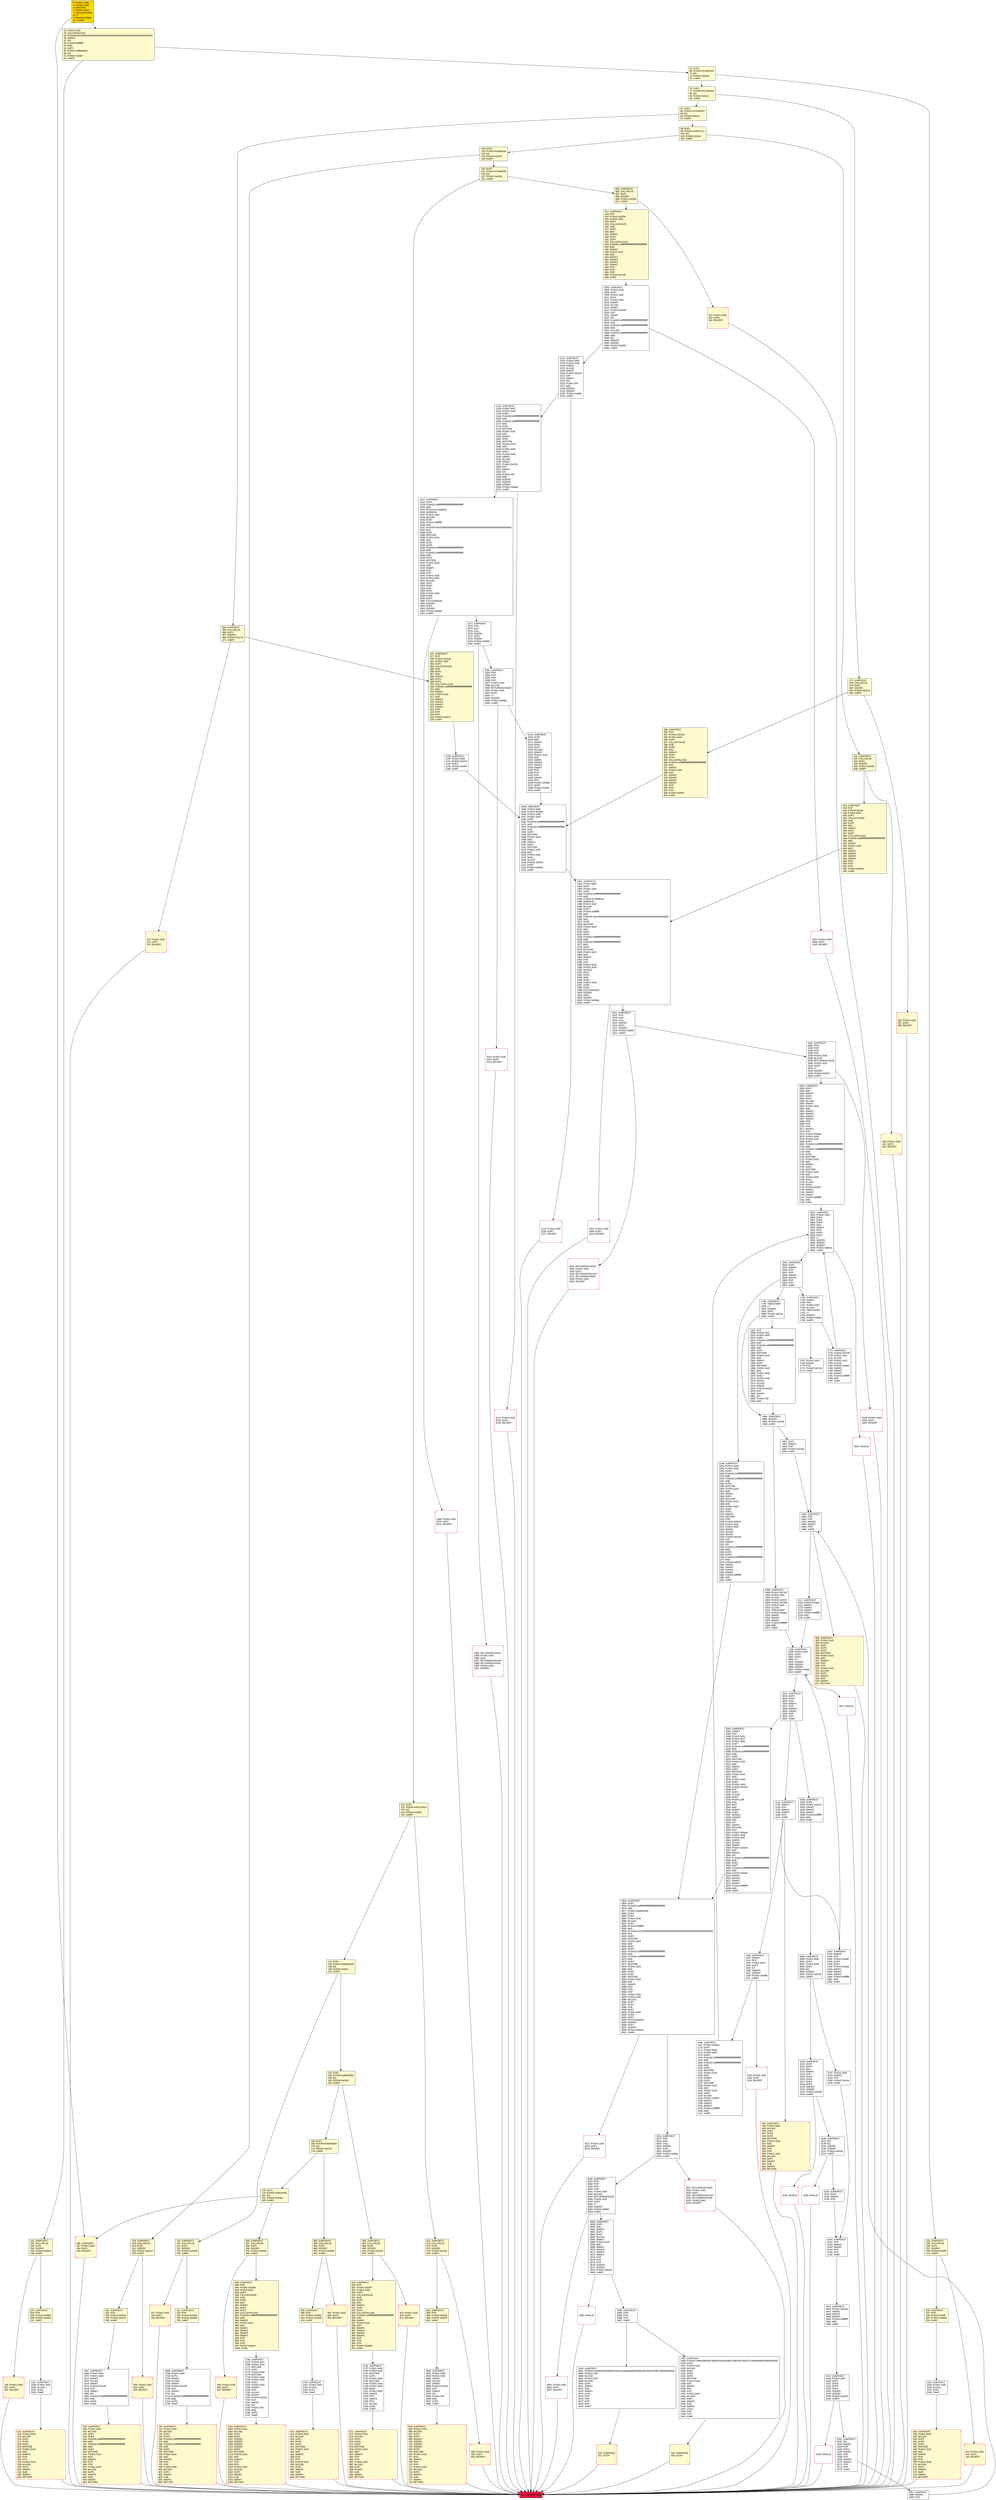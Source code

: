 digraph G {
bgcolor=transparent rankdir=UD;
node [shape=box style=filled color=black fillcolor=white fontname=arial fontcolor=black];
3036 [label="3036: JUMPDEST\l3037: POP\l3038: POP\l3039: POP\l3040: POP\l3041: PUSH1 0x40\l3043: MLOAD\l3044: RETURNDATASIZE\l3045: PUSH1 0x20\l3047: DUP2\l3048: LT\l3049: ISZERO\l3050: PUSH2 0x0bf2\l3053: JUMPI\l" ];
2213 [label="2213: PUSH1 0x00\l2215: DUP1\l2216: REVERT\l" shape=Msquare color=crimson ];
2463 [label="2463: JUMPDEST\l2464: SWAP1\l2465: POP\l2466: PUSH1 0x01\l2468: PUSH1 0x07\l2470: PUSH1 0x00\l2472: DUP7\l2473: PUSH20 0xffffffffffffffffffffffffffffffffffffffff\l2494: AND\l2495: PUSH20 0xffffffffffffffffffffffffffffffffffffffff\l2516: AND\l2517: DUP2\l2518: MSTORE\l2519: PUSH1 0x20\l2521: ADD\l2522: SWAP1\l2523: DUP2\l2524: MSTORE\l2525: PUSH1 0x20\l2527: ADD\l2528: PUSH1 0x00\l2530: SHA3\l2531: PUSH1 0x00\l2533: PUSH2 0x0100\l2536: EXP\l2537: DUP2\l2538: SLOAD\l2539: DUP2\l2540: PUSH1 0xff\l2542: MUL\l2543: NOT\l2544: AND\l2545: SWAP1\l2546: DUP4\l2547: ISZERO\l2548: ISZERO\l2549: MUL\l2550: OR\l2551: SWAP1\l2552: SSTORE\l2553: POP\l2554: PUSH2 0x0a46\l2557: PUSH1 0x08\l2559: PUSH1 0x00\l2561: SWAP1\l2562: SLOAD\l2563: SWAP1\l2564: PUSH2 0x0100\l2567: EXP\l2568: SWAP1\l2569: DIV\l2570: PUSH20 0xffffffffffffffffffffffffffffffffffffffff\l2591: AND\l2592: DUP3\l2593: DUP7\l2594: PUSH20 0xffffffffffffffffffffffffffffffffffffffff\l2615: AND\l2616: PUSH2 0x0b25\l2619: SWAP1\l2620: SWAP3\l2621: SWAP2\l2622: SWAP1\l2623: PUSH4 0xffffffff\l2628: AND\l2629: JUMP\l" ];
431 [label="431: JUMPDEST\l432: CALLVALUE\l433: DUP1\l434: ISZERO\l435: PUSH2 0x01bb\l438: JUMPI\l" fillcolor=lemonchiffon ];
2798 [label="2798: JUMPDEST\l2799: PUSH1 0x00\l2801: DUP3\l2802: DUP3\l2803: GT\l2804: ISZERO\l2805: ISZERO\l2806: ISZERO\l2807: PUSH2 0x0afc\l2810: JUMPI\l" ];
680 [label="680: PUSH1 0x00\l682: DUP1\l683: REVERT\l" fillcolor=lemonchiffon shape=Msquare color=crimson ];
277 [label="277: JUMPDEST\l278: CALLVALUE\l279: DUP1\l280: ISZERO\l281: PUSH2 0x0121\l284: JUMPI\l" fillcolor=lemonchiffon ];
670 [label="670: JUMPDEST\l671: STOP\l" fillcolor=lemonchiffon shape=Msquare color=crimson ];
1138 [label="1138: JUMPDEST\l1139: PUSH1 0x00\l1141: PUSH2 0x047d\l1144: DUP3\l1145: PUSH2 0x040f\l1148: JUMP\l" ];
905 [label="905: JUMPDEST\l906: POP\l907: PUSH2 0x0392\l910: PUSH2 0x0ac8\l913: JUMP\l" fillcolor=lemonchiffon ];
1611 [label="1611: JUMPDEST\l1612: POP\l1613: GAS\l1614: CALL\l1615: ISZERO\l1616: DUP1\l1617: ISZERO\l1618: PUSH2 0x065f\l1621: JUMPI\l" ];
944 [label="944: PUSH1 0x00\l946: DUP1\l947: REVERT\l" fillcolor=lemonchiffon shape=Msquare color=crimson ];
164 [label="164: DUP1\l165: PUSH4 0xbe9a6555\l170: EQ\l171: PUSH2 0x037d\l174: JUMPI\l" fillcolor=lemonchiffon ];
1039 [label="1039: JUMPDEST\l1040: PUSH1 0x00\l1042: PUSH2 0x046b\l1045: PUSH1 0x06\l1047: PUSH1 0x00\l1049: DUP5\l1050: PUSH20 0xffffffffffffffffffffffffffffffffffffffff\l1071: AND\l1072: PUSH20 0xffffffffffffffffffffffffffffffffffffffff\l1093: AND\l1094: DUP2\l1095: MSTORE\l1096: PUSH1 0x20\l1098: ADD\l1099: SWAP1\l1100: DUP2\l1101: MSTORE\l1102: PUSH1 0x20\l1104: ADD\l1105: PUSH1 0x00\l1107: SHA3\l1108: SLOAD\l1109: PUSH2 0x045d\l1112: DUP5\l1113: PUSH2 0x05ab\l1116: JUMP\l" ];
439 [label="439: PUSH1 0x00\l441: DUP1\l442: REVERT\l" fillcolor=lemonchiffon shape=Msquare color=crimson ];
364 [label="364: JUMPDEST\l365: CALLVALUE\l366: DUP1\l367: ISZERO\l368: PUSH2 0x0178\l371: JUMPI\l" fillcolor=lemonchiffon ];
234 [label="234: JUMPDEST\l235: CALLVALUE\l236: DUP1\l237: ISZERO\l238: PUSH2 0x00f6\l241: JUMPI\l" fillcolor=lemonchiffon ];
914 [label="914: JUMPDEST\l915: PUSH1 0x40\l917: MLOAD\l918: DUP1\l919: DUP3\l920: DUP2\l921: MSTORE\l922: PUSH1 0x20\l924: ADD\l925: SWAP2\l926: POP\l927: POP\l928: PUSH1 0x40\l930: MLOAD\l931: DUP1\l932: SWAP2\l933: SUB\l934: SWAP1\l935: RETURN\l" fillcolor=lemonchiffon shape=Msquare color=crimson ];
2442 [label="2442: JUMPDEST\l2443: SWAP2\l2444: POP\l2445: PUSH2 0x099f\l2448: DUP3\l2449: DUP5\l2450: PUSH2 0x0aee\l2453: SWAP1\l2454: SWAP2\l2455: SWAP1\l2456: PUSH4 0xffffffff\l2461: AND\l2462: JUMP\l" ];
1891 [label="1891: DUP1\l1892: SWAP3\l1893: POP\l1894: PUSH2 0x07a8\l1897: JUMP\l" ];
87 [label="87: DUP1\l88: PUSH4 0x19165587\l93: EQ\l94: PUSH2 0x016c\l97: JUMPI\l" fillcolor=lemonchiffon ];
289 [label="289: JUMPDEST\l290: POP\l291: PUSH2 0x0156\l294: PUSH1 0x04\l296: DUP1\l297: CALLDATASIZE\l298: SUB\l299: DUP2\l300: ADD\l301: SWAP1\l302: DUP1\l303: DUP1\l304: CALLDATALOAD\l305: PUSH20 0xffffffffffffffffffffffffffffffffffffffff\l326: AND\l327: SWAP1\l328: PUSH1 0x20\l330: ADD\l331: SWAP1\l332: SWAP3\l333: SWAP2\l334: SWAP1\l335: POP\l336: POP\l337: POP\l338: PUSH2 0x040f\l341: JUMP\l" fillcolor=lemonchiffon ];
731 [label="731: JUMPDEST\l732: POP\l733: PUSH2 0x02e4\l736: PUSH2 0x0a8b\l739: JUMP\l" fillcolor=lemonchiffon ];
901 [label="901: PUSH1 0x00\l903: DUP1\l904: REVERT\l" fillcolor=lemonchiffon shape=Msquare color=crimson ];
1162 [label="1162: PUSH1 0x00\l1164: DUP1\l1165: REVERT\l" shape=Msquare color=crimson ];
1967 [label="1967: JUMPDEST\l1968: PUSH1 0x01\l1970: PUSH1 0x00\l1972: SWAP1\l1973: SLOAD\l1974: SWAP1\l1975: PUSH2 0x0100\l1978: EXP\l1979: SWAP1\l1980: DIV\l1981: PUSH20 0xffffffffffffffffffffffffffffffffffffffff\l2002: AND\l2003: DUP2\l2004: JUMP\l" ];
2823 [label="2823: JUMPDEST\l2824: PUSH1 0x00\l2826: DUP1\l2827: DUP3\l2828: DUP5\l2829: ADD\l2830: SWAP1\l2831: POP\l2832: DUP4\l2833: DUP2\l2834: LT\l2835: ISZERO\l2836: ISZERO\l2837: ISZERO\l2838: PUSH2 0x0b1b\l2841: JUMPI\l" ];
672 [label="672: JUMPDEST\l673: CALLVALUE\l674: DUP1\l675: ISZERO\l676: PUSH2 0x02ac\l679: JUMPI\l" fillcolor=lemonchiffon ];
191 [label="191: JUMPDEST\l192: CALLVALUE\l193: DUP1\l194: ISZERO\l195: PUSH2 0x00cb\l198: JUMPI\l" fillcolor=lemonchiffon ];
605 [label="605: JUMPDEST\l606: CALLVALUE\l607: DUP1\l608: ISZERO\l609: PUSH2 0x0269\l612: JUMPI\l" fillcolor=lemonchiffon ];
429 [label="429: JUMPDEST\l430: STOP\l" fillcolor=lemonchiffon shape=Msquare color=crimson ];
806 [label="806: JUMPDEST\l807: CALLVALUE\l808: DUP1\l809: ISZERO\l810: PUSH2 0x0332\l813: JUMPI\l" fillcolor=lemonchiffon ];
2217 [label="2217: JUMPDEST\l2218: DUP4\l2219: PUSH20 0xffffffffffffffffffffffffffffffffffffffff\l2240: AND\l2241: PUSH4 0x70a08231\l2246: ADDRESS\l2247: PUSH1 0x40\l2249: MLOAD\l2250: DUP3\l2251: PUSH4 0xffffffff\l2256: AND\l2257: PUSH29 0x0100000000000000000000000000000000000000000000000000000000\l2287: MUL\l2288: DUP2\l2289: MSTORE\l2290: PUSH1 0x04\l2292: ADD\l2293: DUP1\l2294: DUP3\l2295: PUSH20 0xffffffffffffffffffffffffffffffffffffffff\l2316: AND\l2317: PUSH20 0xffffffffffffffffffffffffffffffffffffffff\l2338: AND\l2339: DUP2\l2340: MSTORE\l2341: PUSH1 0x20\l2343: ADD\l2344: SWAP2\l2345: POP\l2346: POP\l2347: PUSH1 0x20\l2349: PUSH1 0x40\l2351: MLOAD\l2352: DUP1\l2353: DUP4\l2354: SUB\l2355: DUP2\l2356: PUSH1 0x00\l2358: DUP8\l2359: DUP1\l2360: EXTCODESIZE\l2361: ISZERO\l2362: DUP1\l2363: ISZERO\l2364: PUSH2 0x0944\l2367: JUMPI\l" ];
175 [label="175: DUP1\l176: PUSH4 0xfa01dc06\l181: EQ\l182: PUSH2 0x03a8\l185: JUMPI\l" fillcolor=lemonchiffon ];
893 [label="893: JUMPDEST\l894: CALLVALUE\l895: DUP1\l896: ISZERO\l897: PUSH2 0x0389\l900: JUMPI\l" fillcolor=lemonchiffon ];
1451 [label="1451: JUMPDEST\l1452: PUSH1 0x00\l1454: DUP1\l1455: PUSH1 0x00\l1457: DUP4\l1458: PUSH20 0xffffffffffffffffffffffffffffffffffffffff\l1479: AND\l1480: PUSH4 0x70a08231\l1485: ADDRESS\l1486: PUSH1 0x40\l1488: MLOAD\l1489: DUP3\l1490: PUSH4 0xffffffff\l1495: AND\l1496: PUSH29 0x0100000000000000000000000000000000000000000000000000000000\l1526: MUL\l1527: DUP2\l1528: MSTORE\l1529: PUSH1 0x04\l1531: ADD\l1532: DUP1\l1533: DUP3\l1534: PUSH20 0xffffffffffffffffffffffffffffffffffffffff\l1555: AND\l1556: PUSH20 0xffffffffffffffffffffffffffffffffffffffff\l1577: AND\l1578: DUP2\l1579: MSTORE\l1580: PUSH1 0x20\l1582: ADD\l1583: SWAP2\l1584: POP\l1585: POP\l1586: PUSH1 0x20\l1588: PUSH1 0x40\l1590: MLOAD\l1591: DUP1\l1592: DUP4\l1593: SUB\l1594: DUP2\l1595: PUSH1 0x00\l1597: DUP8\l1598: DUP1\l1599: EXTCODESIZE\l1600: ISZERO\l1601: DUP1\l1602: ISZERO\l1603: PUSH2 0x064b\l1606: JUMPI\l" ];
496 [label="496: JUMPDEST\l497: PUSH1 0x40\l499: MLOAD\l500: DUP1\l501: DUP3\l502: DUP2\l503: MSTORE\l504: PUSH1 0x20\l506: ADD\l507: SWAP2\l508: POP\l509: POP\l510: PUSH1 0x40\l512: MLOAD\l513: DUP1\l514: SWAP2\l515: SUB\l516: SWAP1\l517: RETURN\l" fillcolor=lemonchiffon shape=Msquare color=crimson ];
2811 [label="2811: INVALID\l" shape=Msquare color=crimson ];
1754 [label="1754: JUMPDEST\l1755: SWAP1\l1756: POP\l1757: PUSH1 0x02\l1759: SLOAD\l1760: TIMESTAMP\l1761: LT\l1762: ISZERO\l1763: PUSH2 0x06ef\l1766: JUMPI\l" ];
1807 [label="1807: POP\l1808: PUSH1 0x07\l1810: PUSH1 0x00\l1812: DUP6\l1813: PUSH20 0xffffffffffffffffffffffffffffffffffffffff\l1834: AND\l1835: PUSH20 0xffffffffffffffffffffffffffffffffffffffff\l1856: AND\l1857: DUP2\l1858: MSTORE\l1859: PUSH1 0x20\l1861: ADD\l1862: SWAP1\l1863: DUP2\l1864: MSTORE\l1865: PUSH1 0x20\l1867: ADD\l1868: PUSH1 0x00\l1870: SHA3\l1871: PUSH1 0x00\l1873: SWAP1\l1874: SLOAD\l1875: SWAP1\l1876: PUSH2 0x0100\l1879: EXP\l1880: SWAP1\l1881: DIV\l1882: PUSH1 0xff\l1884: AND\l" ];
65 [label="65: DUP1\l66: PUSH4 0x13d033c0\l71: EQ\l72: PUSH2 0x00ea\l75: JUMPI\l" fillcolor=lemonchiffon ];
539 [label="539: JUMPDEST\l540: PUSH1 0x40\l542: MLOAD\l543: DUP1\l544: DUP3\l545: PUSH20 0xffffffffffffffffffffffffffffffffffffffff\l566: AND\l567: PUSH20 0xffffffffffffffffffffffffffffffffffffffff\l588: AND\l589: DUP2\l590: MSTORE\l591: PUSH1 0x20\l593: ADD\l594: SWAP2\l595: POP\l596: POP\l597: PUSH1 0x40\l599: MLOAD\l600: DUP1\l601: SWAP2\l602: SUB\l603: SWAP1\l604: RETURN\l" fillcolor=lemonchiffon shape=Msquare color=crimson ];
518 [label="518: JUMPDEST\l519: CALLVALUE\l520: DUP1\l521: ISZERO\l522: PUSH2 0x0212\l525: JUMPI\l" fillcolor=lemonchiffon ];
255 [label="255: JUMPDEST\l256: PUSH1 0x40\l258: MLOAD\l259: DUP1\l260: DUP3\l261: DUP2\l262: MSTORE\l263: PUSH1 0x20\l265: ADD\l266: SWAP2\l267: POP\l268: POP\l269: PUSH1 0x40\l271: MLOAD\l272: DUP1\l273: SWAP2\l274: SUB\l275: SWAP1\l276: RETURN\l" fillcolor=lemonchiffon shape=Msquare color=crimson ];
1622 [label="1622: RETURNDATASIZE\l1623: PUSH1 0x00\l1625: DUP1\l1626: RETURNDATACOPY\l1627: RETURNDATASIZE\l1628: PUSH1 0x00\l1630: REVERT\l" shape=Msquare color=crimson ];
1166 [label="1166: JUMPDEST\l1167: PUSH2 0x04e0\l1170: DUP2\l1171: PUSH1 0x06\l1173: PUSH1 0x00\l1175: DUP6\l1176: PUSH20 0xffffffffffffffffffffffffffffffffffffffff\l1197: AND\l1198: PUSH20 0xffffffffffffffffffffffffffffffffffffffff\l1219: AND\l1220: DUP2\l1221: MSTORE\l1222: PUSH1 0x20\l1224: ADD\l1225: SWAP1\l1226: DUP2\l1227: MSTORE\l1228: PUSH1 0x20\l1230: ADD\l1231: PUSH1 0x00\l1233: SHA3\l1234: SLOAD\l1235: PUSH2 0x0b07\l1238: SWAP1\l1239: SWAP2\l1240: SWAP1\l1241: PUSH4 0xffffffff\l1246: AND\l1247: JUMP\l" ];
3054 [label="3054: PUSH1 0x00\l3056: DUP1\l3057: REVERT\l" shape=Msquare color=crimson ];
684 [label="684: JUMPDEST\l685: POP\l686: PUSH2 0x02b5\l689: PUSH2 0x0a78\l692: JUMP\l" fillcolor=lemonchiffon ];
3101 [label="3101: PUSH1 0x00\l3103: SWAP2\l3104: POP\l3105: PUSH2 0x0c44\l3108: JUMP\l" ];
242 [label="242: PUSH1 0x00\l244: DUP1\l245: REVERT\l" fillcolor=lemonchiffon shape=Msquare color=crimson ];
2383 [label="2383: RETURNDATASIZE\l2384: PUSH1 0x00\l2386: DUP1\l2387: RETURNDATACOPY\l2388: RETURNDATASIZE\l2389: PUSH1 0x00\l2391: REVERT\l" shape=Msquare color=crimson ];
2630 [label="2630: JUMPDEST\l2631: PUSH32 0x44825a4b2df8acb19ce4e1afba9aa850c8b65cdb7942e2078f27d0b0960efee6\l2664: PUSH1 0x40\l2666: MLOAD\l2667: PUSH1 0x40\l2669: MLOAD\l2670: DUP1\l2671: SWAP2\l2672: SUB\l2673: SWAP1\l2674: LOG1\l2675: POP\l2676: POP\l2677: POP\l2678: POP\l2679: JUMP\l" ];
2128 [label="2128: JUMPDEST\l2129: PUSH1 0x07\l2131: PUSH1 0x00\l2133: DUP6\l2134: PUSH20 0xffffffffffffffffffffffffffffffffffffffff\l2155: AND\l2156: PUSH20 0xffffffffffffffffffffffffffffffffffffffff\l2177: AND\l2178: DUP2\l2179: MSTORE\l2180: PUSH1 0x20\l2182: ADD\l2183: SWAP1\l2184: DUP2\l2185: MSTORE\l2186: PUSH1 0x20\l2188: ADD\l2189: PUSH1 0x00\l2191: SHA3\l2192: PUSH1 0x00\l2194: SWAP1\l2195: SLOAD\l2196: SWAP1\l2197: PUSH2 0x0100\l2200: EXP\l2201: SWAP1\l2202: DIV\l2203: PUSH1 0xff\l2205: AND\l2206: ISZERO\l2207: ISZERO\l2208: ISZERO\l2209: PUSH2 0x08a9\l2212: JUMPI\l" ];
376 [label="376: JUMPDEST\l377: POP\l378: PUSH2 0x01ad\l381: PUSH1 0x04\l383: DUP1\l384: CALLDATASIZE\l385: SUB\l386: DUP2\l387: ADD\l388: SWAP1\l389: DUP1\l390: DUP1\l391: CALLDATALOAD\l392: PUSH20 0xffffffffffffffffffffffffffffffffffffffff\l413: AND\l414: SWAP1\l415: PUSH1 0x20\l417: ADD\l418: SWAP1\l419: SWAP3\l420: SWAP2\l421: SWAP1\l422: POP\l423: POP\l424: POP\l425: PUSH2 0x0472\l428: JUMP\l" fillcolor=lemonchiffon ];
1392 [label="1392: JUMPDEST\l1393: PUSH32 0xfb81f9b30d73d830c3544b34d827c08142579ee75710b490bab0b3995468c565\l1426: DUP2\l1427: PUSH1 0x40\l1429: MLOAD\l1430: DUP1\l1431: DUP3\l1432: DUP2\l1433: MSTORE\l1434: PUSH1 0x20\l1436: ADD\l1437: SWAP2\l1438: POP\l1439: POP\l1440: PUSH1 0x40\l1442: MLOAD\l1443: DUP1\l1444: SWAP2\l1445: SUB\l1446: SWAP1\l1447: LOG1\l1448: POP\l1449: POP\l1450: JUMP\l" ];
2392 [label="2392: JUMPDEST\l2393: POP\l2394: POP\l2395: POP\l2396: POP\l2397: PUSH1 0x40\l2399: MLOAD\l2400: RETURNDATASIZE\l2401: PUSH1 0x20\l2403: DUP2\l2404: LT\l2405: ISZERO\l2406: PUSH2 0x096e\l2409: JUMPI\l" ];
3140 [label="3140: JUMPDEST\l3141: POP\l3142: SWAP3\l3143: SWAP2\l3144: POP\l3145: POP\l3146: JUMP\l" ];
1898 [label="1898: JUMPDEST\l1899: PUSH2 0x07a5\l1902: PUSH1 0x04\l1904: SLOAD\l1905: PUSH2 0x0797\l1908: PUSH2 0x0788\l1911: PUSH1 0x03\l1913: SLOAD\l1914: TIMESTAMP\l1915: PUSH2 0x0aee\l1918: SWAP1\l1919: SWAP2\l1920: SWAP1\l1921: PUSH4 0xffffffff\l1926: AND\l1927: JUMP\l" ];
3012 [label="3012: PUSH1 0x00\l3014: DUP1\l3015: REVERT\l" shape=Msquare color=crimson ];
3174 [label="3174: EXIT BLOCK\l" fillcolor=crimson ];
199 [label="199: PUSH1 0x00\l201: DUP1\l202: REVERT\l" fillcolor=lemonchiffon shape=Msquare color=crimson ];
212 [label="212: JUMPDEST\l213: PUSH1 0x40\l215: MLOAD\l216: DUP1\l217: DUP3\l218: DUP2\l219: MSTORE\l220: PUSH1 0x20\l222: ADD\l223: SWAP2\l224: POP\l225: POP\l226: PUSH1 0x40\l228: MLOAD\l229: DUP1\l230: SWAP2\l231: SUB\l232: SWAP1\l233: RETURN\l" fillcolor=lemonchiffon shape=Msquare color=crimson ];
246 [label="246: JUMPDEST\l247: POP\l248: PUSH2 0x00ff\l251: PUSH2 0x0409\l254: JUMP\l" fillcolor=lemonchiffon ];
120 [label="120: DUP1\l121: PUSH4 0x74a8f103\l126: EQ\l127: PUSH2 0x025d\l130: JUMPI\l" fillcolor=lemonchiffon ];
1928 [label="1928: JUMPDEST\l1929: DUP5\l1930: PUSH2 0x0c10\l1933: SWAP1\l1934: SWAP2\l1935: SWAP1\l1936: PUSH4 0xffffffff\l1941: AND\l1942: JUMP\l" ];
2853 [label="2853: JUMPDEST\l2854: DUP3\l2855: PUSH20 0xffffffffffffffffffffffffffffffffffffffff\l2876: AND\l2877: PUSH4 0xa9059cbb\l2882: DUP4\l2883: DUP4\l2884: PUSH1 0x40\l2886: MLOAD\l2887: DUP4\l2888: PUSH4 0xffffffff\l2893: AND\l2894: PUSH29 0x0100000000000000000000000000000000000000000000000000000000\l2924: MUL\l2925: DUP2\l2926: MSTORE\l2927: PUSH1 0x04\l2929: ADD\l2930: DUP1\l2931: DUP4\l2932: PUSH20 0xffffffffffffffffffffffffffffffffffffffff\l2953: AND\l2954: PUSH20 0xffffffffffffffffffffffffffffffffffffffff\l2975: AND\l2976: DUP2\l2977: MSTORE\l2978: PUSH1 0x20\l2980: ADD\l2981: DUP3\l2982: DUP2\l2983: MSTORE\l2984: PUSH1 0x20\l2986: ADD\l2987: SWAP3\l2988: POP\l2989: POP\l2990: POP\l2991: PUSH1 0x20\l2993: PUSH1 0x40\l2995: MLOAD\l2996: DUP1\l2997: DUP4\l2998: SUB\l2999: DUP2\l3000: PUSH1 0x00\l3002: DUP8\l3003: DUP1\l3004: EXTCODESIZE\l3005: ISZERO\l3006: DUP1\l3007: ISZERO\l3008: PUSH2 0x0bc8\l3011: JUMPI\l" ];
2760 [label="2760: JUMPDEST\l2761: PUSH1 0x03\l2763: SLOAD\l2764: DUP2\l2765: JUMP\l" ];
13 [label="13: PUSH1 0x00\l15: CALLDATALOAD\l16: PUSH29 0x0100000000000000000000000000000000000000000000000000000000\l46: SWAP1\l47: DIV\l48: PUSH4 0xffffffff\l53: AND\l54: DUP1\l55: PUSH4 0x0fb5a6b4\l60: EQ\l61: PUSH2 0x00bf\l64: JUMPI\l" fillcolor=lemonchiffon ];
2005 [label="2005: JUMPDEST\l2006: PUSH1 0x00\l2008: DUP1\l2009: PUSH1 0x00\l2011: DUP1\l2012: PUSH1 0x00\l2014: SWAP1\l2015: SLOAD\l2016: SWAP1\l2017: PUSH2 0x0100\l2020: EXP\l2021: SWAP1\l2022: DIV\l2023: PUSH20 0xffffffffffffffffffffffffffffffffffffffff\l2044: AND\l2045: PUSH20 0xffffffffffffffffffffffffffffffffffffffff\l2066: AND\l2067: CALLER\l2068: PUSH20 0xffffffffffffffffffffffffffffffffffffffff\l2089: AND\l2090: EQ\l2091: ISZERO\l2092: ISZERO\l2093: PUSH2 0x0835\l2096: JUMPI\l" ];
818 [label="818: JUMPDEST\l819: POP\l820: PUSH2 0x0367\l823: PUSH1 0x04\l825: DUP1\l826: CALLDATASIZE\l827: SUB\l828: DUP2\l829: ADD\l830: SWAP1\l831: DUP1\l832: DUP1\l833: CALLDATALOAD\l834: PUSH20 0xffffffffffffffffffffffffffffffffffffffff\l855: AND\l856: SWAP1\l857: PUSH1 0x20\l859: ADD\l860: SWAP1\l861: SWAP3\l862: SWAP2\l863: SWAP1\l864: POP\l865: POP\l866: POP\l867: PUSH2 0x0ab0\l870: JUMP\l" fillcolor=lemonchiffon ];
1033 [label="1033: JUMPDEST\l1034: PUSH1 0x02\l1036: SLOAD\l1037: DUP2\l1038: JUMP\l" ];
2736 [label="2736: JUMPDEST\l2737: PUSH1 0x06\l2739: PUSH1 0x20\l2741: MSTORE\l2742: DUP1\l2743: PUSH1 0x00\l2745: MSTORE\l2746: PUSH1 0x40\l2748: PUSH1 0x00\l2750: SHA3\l2751: PUSH1 0x00\l2753: SWAP2\l2754: POP\l2755: SWAP1\l2756: POP\l2757: SLOAD\l2758: DUP2\l2759: JUMP\l" ];
3161 [label="3161: JUMPDEST\l3162: DIV\l3163: SWAP1\l3164: POP\l3165: DUP1\l3166: SWAP2\l3167: POP\l3168: POP\l3169: SWAP3\l3170: SWAP2\l3171: POP\l3172: POP\l3173: JUMP\l" ];
727 [label="727: PUSH1 0x00\l729: DUP1\l730: REVERT\l" fillcolor=lemonchiffon shape=Msquare color=crimson ];
2843 [label="2843: JUMPDEST\l2844: DUP1\l2845: SWAP2\l2846: POP\l2847: POP\l2848: SWAP3\l2849: SWAP2\l2850: POP\l2851: POP\l2852: JUMP\l" ];
2766 [label="2766: JUMPDEST\l2767: PUSH1 0x07\l2769: PUSH1 0x20\l2771: MSTORE\l2772: DUP1\l2773: PUSH1 0x00\l2775: MSTORE\l2776: PUSH1 0x40\l2778: PUSH1 0x00\l2780: SHA3\l2781: PUSH1 0x00\l2783: SWAP2\l2784: POP\l2785: SLOAD\l2786: SWAP1\l2787: PUSH2 0x0100\l2790: EXP\l2791: SWAP1\l2792: DIV\l2793: PUSH1 0xff\l2795: AND\l2796: DUP2\l2797: JUMP\l" ];
1631 [label="1631: JUMPDEST\l1632: POP\l1633: POP\l1634: POP\l1635: POP\l1636: PUSH1 0x40\l1638: MLOAD\l1639: RETURNDATASIZE\l1640: PUSH1 0x20\l1642: DUP2\l1643: LT\l1644: ISZERO\l1645: PUSH2 0x0675\l1648: JUMPI\l" ];
1775 [label="1775: JUMPDEST\l1776: PUSH2 0x0706\l1779: PUSH1 0x04\l1781: SLOAD\l1782: PUSH1 0x03\l1784: SLOAD\l1785: PUSH2 0x0b07\l1788: SWAP1\l1789: SWAP2\l1790: SWAP1\l1791: PUSH4 0xffffffff\l1796: AND\l1797: JUMP\l" ];
203 [label="203: JUMPDEST\l204: POP\l205: PUSH2 0x00d4\l208: PUSH2 0x0403\l211: JUMP\l" fillcolor=lemonchiffon ];
617 [label="617: JUMPDEST\l618: POP\l619: PUSH2 0x029e\l622: PUSH1 0x04\l624: DUP1\l625: CALLDATASIZE\l626: SUB\l627: DUP2\l628: ADD\l629: SWAP1\l630: DUP1\l631: DUP1\l632: CALLDATALOAD\l633: PUSH20 0xffffffffffffffffffffffffffffffffffffffff\l654: AND\l655: SWAP1\l656: PUSH1 0x20\l658: ADD\l659: SWAP1\l660: SWAP3\l661: SWAP2\l662: SWAP1\l663: POP\l664: POP\l665: POP\l666: PUSH2 0x07d5\l669: JUMP\l" fillcolor=lemonchiffon ];
3135 [label="3135: INVALID\l" shape=Msquare color=crimson ];
693 [label="693: JUMPDEST\l694: PUSH1 0x40\l696: MLOAD\l697: DUP1\l698: DUP3\l699: ISZERO\l700: ISZERO\l701: ISZERO\l702: ISZERO\l703: DUP2\l704: MSTORE\l705: PUSH1 0x20\l707: ADD\l708: SWAP2\l709: POP\l710: POP\l711: PUSH1 0x40\l713: MLOAD\l714: DUP1\l715: SWAP2\l716: SUB\l717: SWAP1\l718: RETURN\l" fillcolor=lemonchiffon shape=Msquare color=crimson ];
1117 [label="1117: JUMPDEST\l1118: PUSH2 0x0aee\l1121: SWAP1\l1122: SWAP2\l1123: SWAP1\l1124: PUSH4 0xffffffff\l1129: AND\l1130: JUMP\l" ];
3125 [label="3125: INVALID\l" shape=Msquare color=crimson ];
2101 [label="2101: JUMPDEST\l2102: PUSH1 0x05\l2104: PUSH1 0x00\l2106: SWAP1\l2107: SLOAD\l2108: SWAP1\l2109: PUSH2 0x0100\l2112: EXP\l2113: SWAP1\l2114: DIV\l2115: PUSH1 0xff\l2117: AND\l2118: ISZERO\l2119: ISZERO\l2120: PUSH2 0x0850\l2123: JUMPI\l" ];
814 [label="814: PUSH1 0x00\l816: DUP1\l817: REVERT\l" fillcolor=lemonchiffon shape=Msquare color=crimson ];
1767 [label="1767: PUSH1 0x00\l1769: SWAP3\l1770: POP\l1771: PUSH2 0x07a8\l1774: JUMP\l" ];
2097 [label="2097: PUSH1 0x00\l2099: DUP1\l2100: REVERT\l" shape=Msquare color=crimson ];
2414 [label="2414: JUMPDEST\l2415: DUP2\l2416: ADD\l2417: SWAP1\l2418: DUP1\l2419: DUP1\l2420: MLOAD\l2421: SWAP1\l2422: PUSH1 0x20\l2424: ADD\l2425: SWAP1\l2426: SWAP3\l2427: SWAP2\l2428: SWAP1\l2429: POP\l2430: POP\l2431: POP\l2432: SWAP3\l2433: POP\l2434: PUSH2 0x098a\l2437: DUP5\l2438: PUSH2 0x040f\l2441: JUMP\l" ];
1957 [label="1957: JUMPDEST\l1958: SWAP3\l1959: POP\l" ];
109 [label="109: DUP1\l110: PUSH4 0x38af3eed\l115: EQ\l116: PUSH2 0x0206\l119: JUMPI\l" fillcolor=lemonchiffon ];
3147 [label="3147: JUMPDEST\l3148: PUSH1 0x00\l3150: DUP1\l3151: DUP3\l3152: DUP5\l3153: DUP2\l3154: ISZERO\l3155: ISZERO\l3156: PUSH2 0x0c59\l3159: JUMPI\l" ];
2842 [label="2842: INVALID\l" shape=Msquare color=crimson ];
3058 [label="3058: JUMPDEST\l3059: DUP2\l3060: ADD\l3061: SWAP1\l3062: DUP1\l3063: DUP1\l3064: MLOAD\l3065: SWAP1\l3066: PUSH1 0x20\l3068: ADD\l3069: SWAP1\l3070: SWAP3\l3071: SWAP2\l3072: SWAP1\l3073: POP\l3074: POP\l3075: POP\l3076: ISZERO\l3077: ISZERO\l3078: PUSH2 0x0c0b\l3081: JUMPI\l" ];
153 [label="153: DUP1\l154: PUSH4 0x9852595c\l159: EQ\l160: PUSH2 0x0326\l163: JUMPI\l" fillcolor=lemonchiffon ];
1798 [label="1798: JUMPDEST\l1799: TIMESTAMP\l1800: LT\l1801: ISZERO\l1802: DUP1\l1803: PUSH2 0x075d\l1806: JUMPI\l" ];
0 [label="0: PUSH1 0x80\l2: PUSH1 0x40\l4: MSTORE\l5: PUSH1 0x04\l7: CALLDATASIZE\l8: LT\l9: PUSH2 0x00ba\l12: JUMPI\l" fillcolor=lemonchiffon shape=Msquare fillcolor=gold ];
526 [label="526: PUSH1 0x00\l528: DUP1\l529: REVERT\l" fillcolor=lemonchiffon shape=Msquare color=crimson ];
3082 [label="3082: INVALID\l" shape=Msquare color=crimson ];
719 [label="719: JUMPDEST\l720: CALLVALUE\l721: DUP1\l722: ISZERO\l723: PUSH2 0x02db\l726: JUMPI\l" fillcolor=lemonchiffon ];
740 [label="740: JUMPDEST\l741: PUSH1 0x40\l743: MLOAD\l744: DUP1\l745: DUP3\l746: PUSH20 0xffffffffffffffffffffffffffffffffffffffff\l767: AND\l768: PUSH20 0xffffffffffffffffffffffffffffffffffffffff\l789: AND\l790: DUP2\l791: MSTORE\l792: PUSH1 0x20\l794: ADD\l795: SWAP2\l796: POP\l797: POP\l798: PUSH1 0x40\l800: MLOAD\l801: DUP1\l802: SWAP2\l803: SUB\l804: SWAP1\l805: RETURN\l" fillcolor=lemonchiffon shape=Msquare color=crimson ];
3088 [label="3088: JUMPDEST\l3089: PUSH1 0x00\l3091: DUP1\l3092: PUSH1 0x00\l3094: DUP5\l3095: EQ\l3096: ISZERO\l3097: PUSH2 0x0c25\l3100: JUMPI\l" ];
285 [label="285: PUSH1 0x00\l287: DUP1\l288: REVERT\l" fillcolor=lemonchiffon shape=Msquare color=crimson ];
2699 [label="2699: JUMPDEST\l2700: PUSH1 0x00\l2702: DUP1\l2703: SWAP1\l2704: SLOAD\l2705: SWAP1\l2706: PUSH2 0x0100\l2709: EXP\l2710: SWAP1\l2711: DIV\l2712: PUSH20 0xffffffffffffffffffffffffffffffffffffffff\l2733: AND\l2734: DUP2\l2735: JUMP\l" ];
1960 [label="1960: JUMPDEST\l1961: POP\l1962: POP\l1963: SWAP2\l1964: SWAP1\l1965: POP\l1966: JUMP\l" ];
3016 [label="3016: JUMPDEST\l3017: POP\l3018: GAS\l3019: CALL\l3020: ISZERO\l3021: DUP1\l3022: ISZERO\l3023: PUSH2 0x0bdc\l3026: JUMPI\l" ];
186 [label="186: JUMPDEST\l187: PUSH1 0x00\l189: DUP1\l190: REVERT\l" fillcolor=lemonchiffon shape=Msquare color=crimson ];
1131 [label="1131: JUMPDEST\l1132: SWAP1\l1133: POP\l1134: SWAP2\l1135: SWAP1\l1136: POP\l1137: JUMP\l" ];
613 [label="613: PUSH1 0x00\l615: DUP1\l616: REVERT\l" fillcolor=lemonchiffon shape=Msquare color=crimson ];
2812 [label="2812: JUMPDEST\l2813: DUP2\l2814: DUP4\l2815: SUB\l2816: SWAP1\l2817: POP\l2818: SWAP3\l2819: SWAP2\l2820: POP\l2821: POP\l2822: JUMP\l" ];
1248 [label="1248: JUMPDEST\l1249: PUSH1 0x06\l1251: PUSH1 0x00\l1253: DUP5\l1254: PUSH20 0xffffffffffffffffffffffffffffffffffffffff\l1275: AND\l1276: PUSH20 0xffffffffffffffffffffffffffffffffffffffff\l1297: AND\l1298: DUP2\l1299: MSTORE\l1300: PUSH1 0x20\l1302: ADD\l1303: SWAP1\l1304: DUP2\l1305: MSTORE\l1306: PUSH1 0x20\l1308: ADD\l1309: PUSH1 0x00\l1311: SHA3\l1312: DUP2\l1313: SWAP1\l1314: SSTORE\l1315: POP\l1316: PUSH2 0x0570\l1319: PUSH1 0x01\l1321: PUSH1 0x00\l1323: SWAP1\l1324: SLOAD\l1325: SWAP1\l1326: PUSH2 0x0100\l1329: EXP\l1330: SWAP1\l1331: DIV\l1332: PUSH20 0xffffffffffffffffffffffffffffffffffffffff\l1353: AND\l1354: DUP3\l1355: DUP5\l1356: PUSH20 0xffffffffffffffffffffffffffffffffffffffff\l1377: AND\l1378: PUSH2 0x0b25\l1381: SWAP1\l1382: SWAP3\l1383: SWAP2\l1384: SWAP1\l1385: PUSH4 0xffffffff\l1390: AND\l1391: JUMP\l" ];
76 [label="76: DUP1\l77: PUSH4 0x1726cbc8\l82: EQ\l83: PUSH2 0x0115\l86: JUMPI\l" fillcolor=lemonchiffon ];
3027 [label="3027: RETURNDATASIZE\l3028: PUSH1 0x00\l3030: DUP1\l3031: RETURNDATACOPY\l3032: RETURNDATASIZE\l3033: PUSH1 0x00\l3035: REVERT\l" shape=Msquare color=crimson ];
2410 [label="2410: PUSH1 0x00\l2412: DUP1\l2413: REVERT\l" shape=Msquare color=crimson ];
2680 [label="2680: JUMPDEST\l2681: PUSH1 0x05\l2683: PUSH1 0x00\l2685: SWAP1\l2686: SLOAD\l2687: SWAP1\l2688: PUSH2 0x0100\l2691: EXP\l2692: SWAP1\l2693: DIV\l2694: PUSH1 0xff\l2696: AND\l2697: DUP2\l2698: JUMP\l" ];
131 [label="131: DUP1\l132: PUSH4 0x872a7810\l137: EQ\l138: PUSH2 0x02a0\l141: JUMPI\l" fillcolor=lemonchiffon ];
1027 [label="1027: JUMPDEST\l1028: PUSH1 0x04\l1030: SLOAD\l1031: DUP2\l1032: JUMP\l" ];
1649 [label="1649: PUSH1 0x00\l1651: DUP1\l1652: REVERT\l" shape=Msquare color=crimson ];
1943 [label="1943: JUMPDEST\l1944: PUSH2 0x0c4b\l1947: SWAP1\l1948: SWAP2\l1949: SWAP1\l1950: PUSH4 0xffffffff\l1955: AND\l1956: JUMP\l" ];
871 [label="871: JUMPDEST\l872: PUSH1 0x40\l874: MLOAD\l875: DUP1\l876: DUP3\l877: DUP2\l878: MSTORE\l879: PUSH1 0x20\l881: ADD\l882: SWAP2\l883: POP\l884: POP\l885: PUSH1 0x40\l887: MLOAD\l888: DUP1\l889: SWAP2\l890: SUB\l891: SWAP1\l892: RETURN\l" fillcolor=lemonchiffon shape=Msquare color=crimson ];
372 [label="372: PUSH1 0x00\l374: DUP1\l375: REVERT\l" fillcolor=lemonchiffon shape=Msquare color=crimson ];
1001 [label="1001: JUMPDEST\l1002: PUSH1 0x40\l1004: MLOAD\l1005: DUP1\l1006: DUP3\l1007: ISZERO\l1008: ISZERO\l1009: ISZERO\l1010: ISZERO\l1011: DUP2\l1012: MSTORE\l1013: PUSH1 0x20\l1015: ADD\l1016: SWAP2\l1017: POP\l1018: POP\l1019: PUSH1 0x40\l1021: MLOAD\l1022: DUP1\l1023: SWAP2\l1024: SUB\l1025: SWAP1\l1026: RETURN\l" fillcolor=lemonchiffon shape=Msquare color=crimson ];
3109 [label="3109: JUMPDEST\l3110: DUP3\l3111: DUP5\l3112: MUL\l3113: SWAP1\l3114: POP\l3115: DUP3\l3116: DUP5\l3117: DUP3\l3118: DUP2\l3119: ISZERO\l3120: ISZERO\l3121: PUSH2 0x0c36\l3124: JUMPI\l" ];
98 [label="98: DUP1\l99: PUSH4 0x384711cc\l104: EQ\l105: PUSH2 0x01af\l108: JUMPI\l" fillcolor=lemonchiffon ];
948 [label="948: JUMPDEST\l949: POP\l950: PUSH2 0x03e9\l953: PUSH1 0x04\l955: DUP1\l956: CALLDATASIZE\l957: SUB\l958: DUP2\l959: ADD\l960: SWAP1\l961: DUP1\l962: DUP1\l963: CALLDATALOAD\l964: PUSH20 0xffffffffffffffffffffffffffffffffffffffff\l985: AND\l986: SWAP1\l987: PUSH1 0x20\l989: ADD\l990: SWAP1\l991: SWAP3\l992: SWAP2\l993: SWAP1\l994: POP\l995: POP\l996: POP\l997: PUSH2 0x0ace\l1000: JUMP\l" fillcolor=lemonchiffon ];
2368 [label="2368: PUSH1 0x00\l2370: DUP1\l2371: REVERT\l" shape=Msquare color=crimson ];
342 [label="342: JUMPDEST\l343: PUSH1 0x40\l345: MLOAD\l346: DUP1\l347: DUP3\l348: DUP2\l349: MSTORE\l350: PUSH1 0x20\l352: ADD\l353: SWAP2\l354: POP\l355: POP\l356: PUSH1 0x40\l358: MLOAD\l359: DUP1\l360: SWAP2\l361: SUB\l362: SWAP1\l363: RETURN\l" fillcolor=lemonchiffon shape=Msquare color=crimson ];
1607 [label="1607: PUSH1 0x00\l1609: DUP1\l1610: REVERT\l" shape=Msquare color=crimson ];
3160 [label="3160: INVALID\l" shape=Msquare color=crimson ];
1149 [label="1149: JUMPDEST\l1150: SWAP1\l1151: POP\l1152: PUSH1 0x00\l1154: DUP2\l1155: GT\l1156: ISZERO\l1157: ISZERO\l1158: PUSH2 0x048e\l1161: JUMPI\l" ];
3083 [label="3083: JUMPDEST\l3084: POP\l3085: POP\l3086: POP\l3087: JUMP\l" ];
2372 [label="2372: JUMPDEST\l2373: POP\l2374: GAS\l2375: CALL\l2376: ISZERO\l2377: DUP1\l2378: ISZERO\l2379: PUSH2 0x0958\l2382: JUMPI\l" ];
2124 [label="2124: PUSH1 0x00\l2126: DUP1\l2127: REVERT\l" shape=Msquare color=crimson ];
142 [label="142: DUP1\l143: PUSH4 0x8da5cb5b\l148: EQ\l149: PUSH2 0x02cf\l152: JUMPI\l" fillcolor=lemonchiffon ];
3126 [label="3126: JUMPDEST\l3127: DIV\l3128: EQ\l3129: ISZERO\l3130: ISZERO\l3131: PUSH2 0x0c40\l3134: JUMPI\l" ];
443 [label="443: JUMPDEST\l444: POP\l445: PUSH2 0x01f0\l448: PUSH1 0x04\l450: DUP1\l451: CALLDATASIZE\l452: SUB\l453: DUP2\l454: ADD\l455: SWAP1\l456: DUP1\l457: DUP1\l458: CALLDATALOAD\l459: PUSH20 0xffffffffffffffffffffffffffffffffffffffff\l480: AND\l481: SWAP1\l482: PUSH1 0x20\l484: ADD\l485: SWAP1\l486: SWAP3\l487: SWAP2\l488: SWAP1\l489: POP\l490: POP\l491: POP\l492: PUSH2 0x05ab\l495: JUMP\l" fillcolor=lemonchiffon ];
1653 [label="1653: JUMPDEST\l1654: DUP2\l1655: ADD\l1656: SWAP1\l1657: DUP1\l1658: DUP1\l1659: MLOAD\l1660: SWAP1\l1661: PUSH1 0x20\l1663: ADD\l1664: SWAP1\l1665: SWAP3\l1666: SWAP2\l1667: SWAP1\l1668: POP\l1669: POP\l1670: POP\l1671: SWAP2\l1672: POP\l1673: PUSH2 0x06da\l1676: PUSH1 0x06\l1678: PUSH1 0x00\l1680: DUP7\l1681: PUSH20 0xffffffffffffffffffffffffffffffffffffffff\l1702: AND\l1703: PUSH20 0xffffffffffffffffffffffffffffffffffffffff\l1724: AND\l1725: DUP2\l1726: MSTORE\l1727: PUSH1 0x20\l1729: ADD\l1730: SWAP1\l1731: DUP2\l1732: MSTORE\l1733: PUSH1 0x20\l1735: ADD\l1736: PUSH1 0x00\l1738: SHA3\l1739: SLOAD\l1740: DUP4\l1741: PUSH2 0x0b07\l1744: SWAP1\l1745: SWAP2\l1746: SWAP1\l1747: PUSH4 0xffffffff\l1752: AND\l1753: JUMP\l" ];
3136 [label="3136: JUMPDEST\l3137: DUP1\l3138: SWAP2\l3139: POP\l" ];
1885 [label="1885: JUMPDEST\l1886: ISZERO\l1887: PUSH2 0x076a\l1890: JUMPI\l" ];
530 [label="530: JUMPDEST\l531: POP\l532: PUSH2 0x021b\l535: PUSH2 0x07af\l538: JUMP\l" fillcolor=lemonchiffon ];
936 [label="936: JUMPDEST\l937: CALLVALUE\l938: DUP1\l939: ISZERO\l940: PUSH2 0x03b4\l943: JUMPI\l" fillcolor=lemonchiffon ];
3012 -> 3174;
2699 -> 740;
2853 -> 3012;
617 -> 2005;
246 -> 1033;
431 -> 439;
1138 -> 1039;
936 -> 948;
2811 -> 3174;
496 -> 3174;
277 -> 289;
1957 -> 1960;
3054 -> 3174;
1622 -> 3174;
1767 -> 1960;
2843 -> 1754;
3101 -> 3140;
1960 -> 1117;
13 -> 65;
1754 -> 1775;
901 -> 3174;
364 -> 376;
2823 -> 2843;
914 -> 3174;
1943 -> 3147;
893 -> 905;
2760 -> 914;
3036 -> 3054;
1775 -> 2823;
1798 -> 1885;
1039 -> 1451;
164 -> 175;
1392 -> 429;
2128 -> 2213;
429 -> 3174;
905 -> 2760;
893 -> 901;
672 -> 684;
1898 -> 2798;
3088 -> 3109;
439 -> 3174;
3126 -> 3135;
234 -> 246;
944 -> 3174;
3147 -> 3160;
1117 -> 2798;
3160 -> 3174;
342 -> 3174;
2368 -> 3174;
3083 -> 1392;
65 -> 76;
153 -> 806;
3136 -> 3140;
684 -> 2680;
731 -> 2699;
1885 -> 1898;
2736 -> 871;
948 -> 2766;
120 -> 131;
1248 -> 2853;
2410 -> 3174;
2843 -> 1248;
518 -> 530;
871 -> 3174;
372 -> 3174;
1001 -> 3174;
443 -> 1451;
806 -> 814;
3016 -> 3036;
3083 -> 2630;
175 -> 936;
76 -> 277;
98 -> 431;
2217 -> 2372;
2853 -> 3016;
3082 -> 3174;
1928 -> 3088;
186 -> 3174;
285 -> 3174;
0 -> 13;
109 -> 518;
2217 -> 2368;
518 -> 526;
3135 -> 3174;
3088 -> 3101;
814 -> 3174;
3125 -> 3174;
3147 -> 3161;
2392 -> 2414;
87 -> 98;
131 -> 672;
431 -> 443;
2005 -> 2101;
605 -> 613;
199 -> 3174;
212 -> 3174;
2812 -> 1131;
818 -> 2736;
3126 -> 3136;
727 -> 3174;
3058 -> 3082;
0 -> 186;
1131 -> 342;
3109 -> 3126;
1131 -> 1149;
2442 -> 2798;
255 -> 3174;
539 -> 3174;
2383 -> 3174;
242 -> 3174;
289 -> 1039;
1033 -> 255;
87 -> 364;
131 -> 142;
672 -> 680;
1611 -> 1622;
2680 -> 693;
142 -> 719;
605 -> 617;
191 -> 203;
13 -> 191;
806 -> 818;
234 -> 242;
2798 -> 2811;
1162 -> 3174;
1451 -> 1611;
98 -> 109;
3058 -> 3083;
120 -> 605;
164 -> 893;
376 -> 1138;
65 -> 234;
142 -> 153;
3109 -> 3125;
2630 -> 670;
191 -> 199;
2101 -> 2124;
2213 -> 3174;
2128 -> 2217;
2463 -> 2853;
670 -> 3174;
680 -> 3174;
1611 -> 1631;
3016 -> 3027;
1967 -> 539;
1166 -> 2823;
1607 -> 3174;
2414 -> 1039;
2124 -> 3174;
1631 -> 1653;
2372 -> 2392;
719 -> 731;
2823 -> 2842;
1891 -> 1960;
613 -> 3174;
3036 -> 3058;
1149 -> 1166;
1451 -> 1607;
2392 -> 2410;
2812 -> 1928;
1027 -> 212;
1631 -> 1649;
2766 -> 1001;
3027 -> 3174;
203 -> 1027;
3140 -> 1943;
277 -> 285;
1649 -> 3174;
2372 -> 2383;
1807 -> 1885;
153 -> 164;
719 -> 727;
1149 -> 1162;
2812 -> 2463;
2842 -> 3174;
1653 -> 2823;
530 -> 1967;
526 -> 3174;
364 -> 372;
2798 -> 2812;
740 -> 3174;
2101 -> 2128;
1754 -> 1767;
1885 -> 1891;
2843 -> 1798;
1131 -> 2442;
2005 -> 2097;
3161 -> 1957;
76 -> 87;
1798 -> 1807;
693 -> 3174;
936 -> 944;
2097 -> 3174;
175 -> 186;
1960 -> 496;
109 -> 120;
}